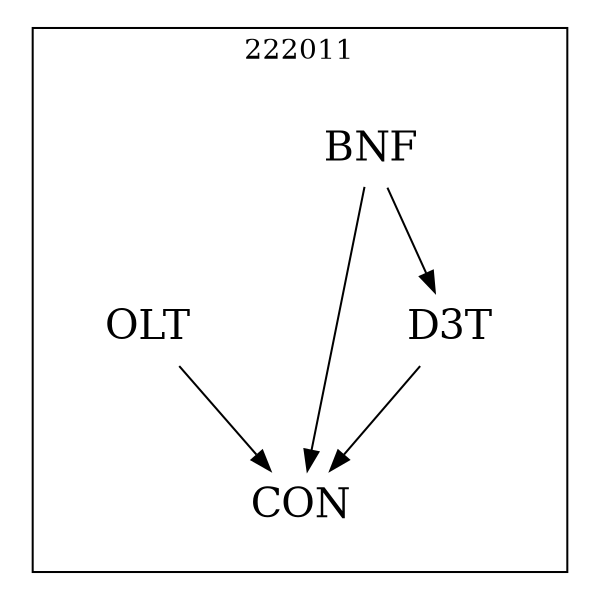 strict digraph DAGS {
	size = "4,4!" ; ratio ="fill"; subgraph cluster_0{
			labeldoc = "t";
			label = "222011";node	[label= CON, shape = plaintext, fontsize=20] CON;node	[label= BNF, shape = plaintext, fontsize=20] BNF;node	[label= D3T, shape = plaintext, fontsize=20] D3T;node	[label= OLT, shape = plaintext, fontsize=20] OLT;
BNF->CON;
BNF->D3T;
D3T->CON;
OLT->CON;
	}}